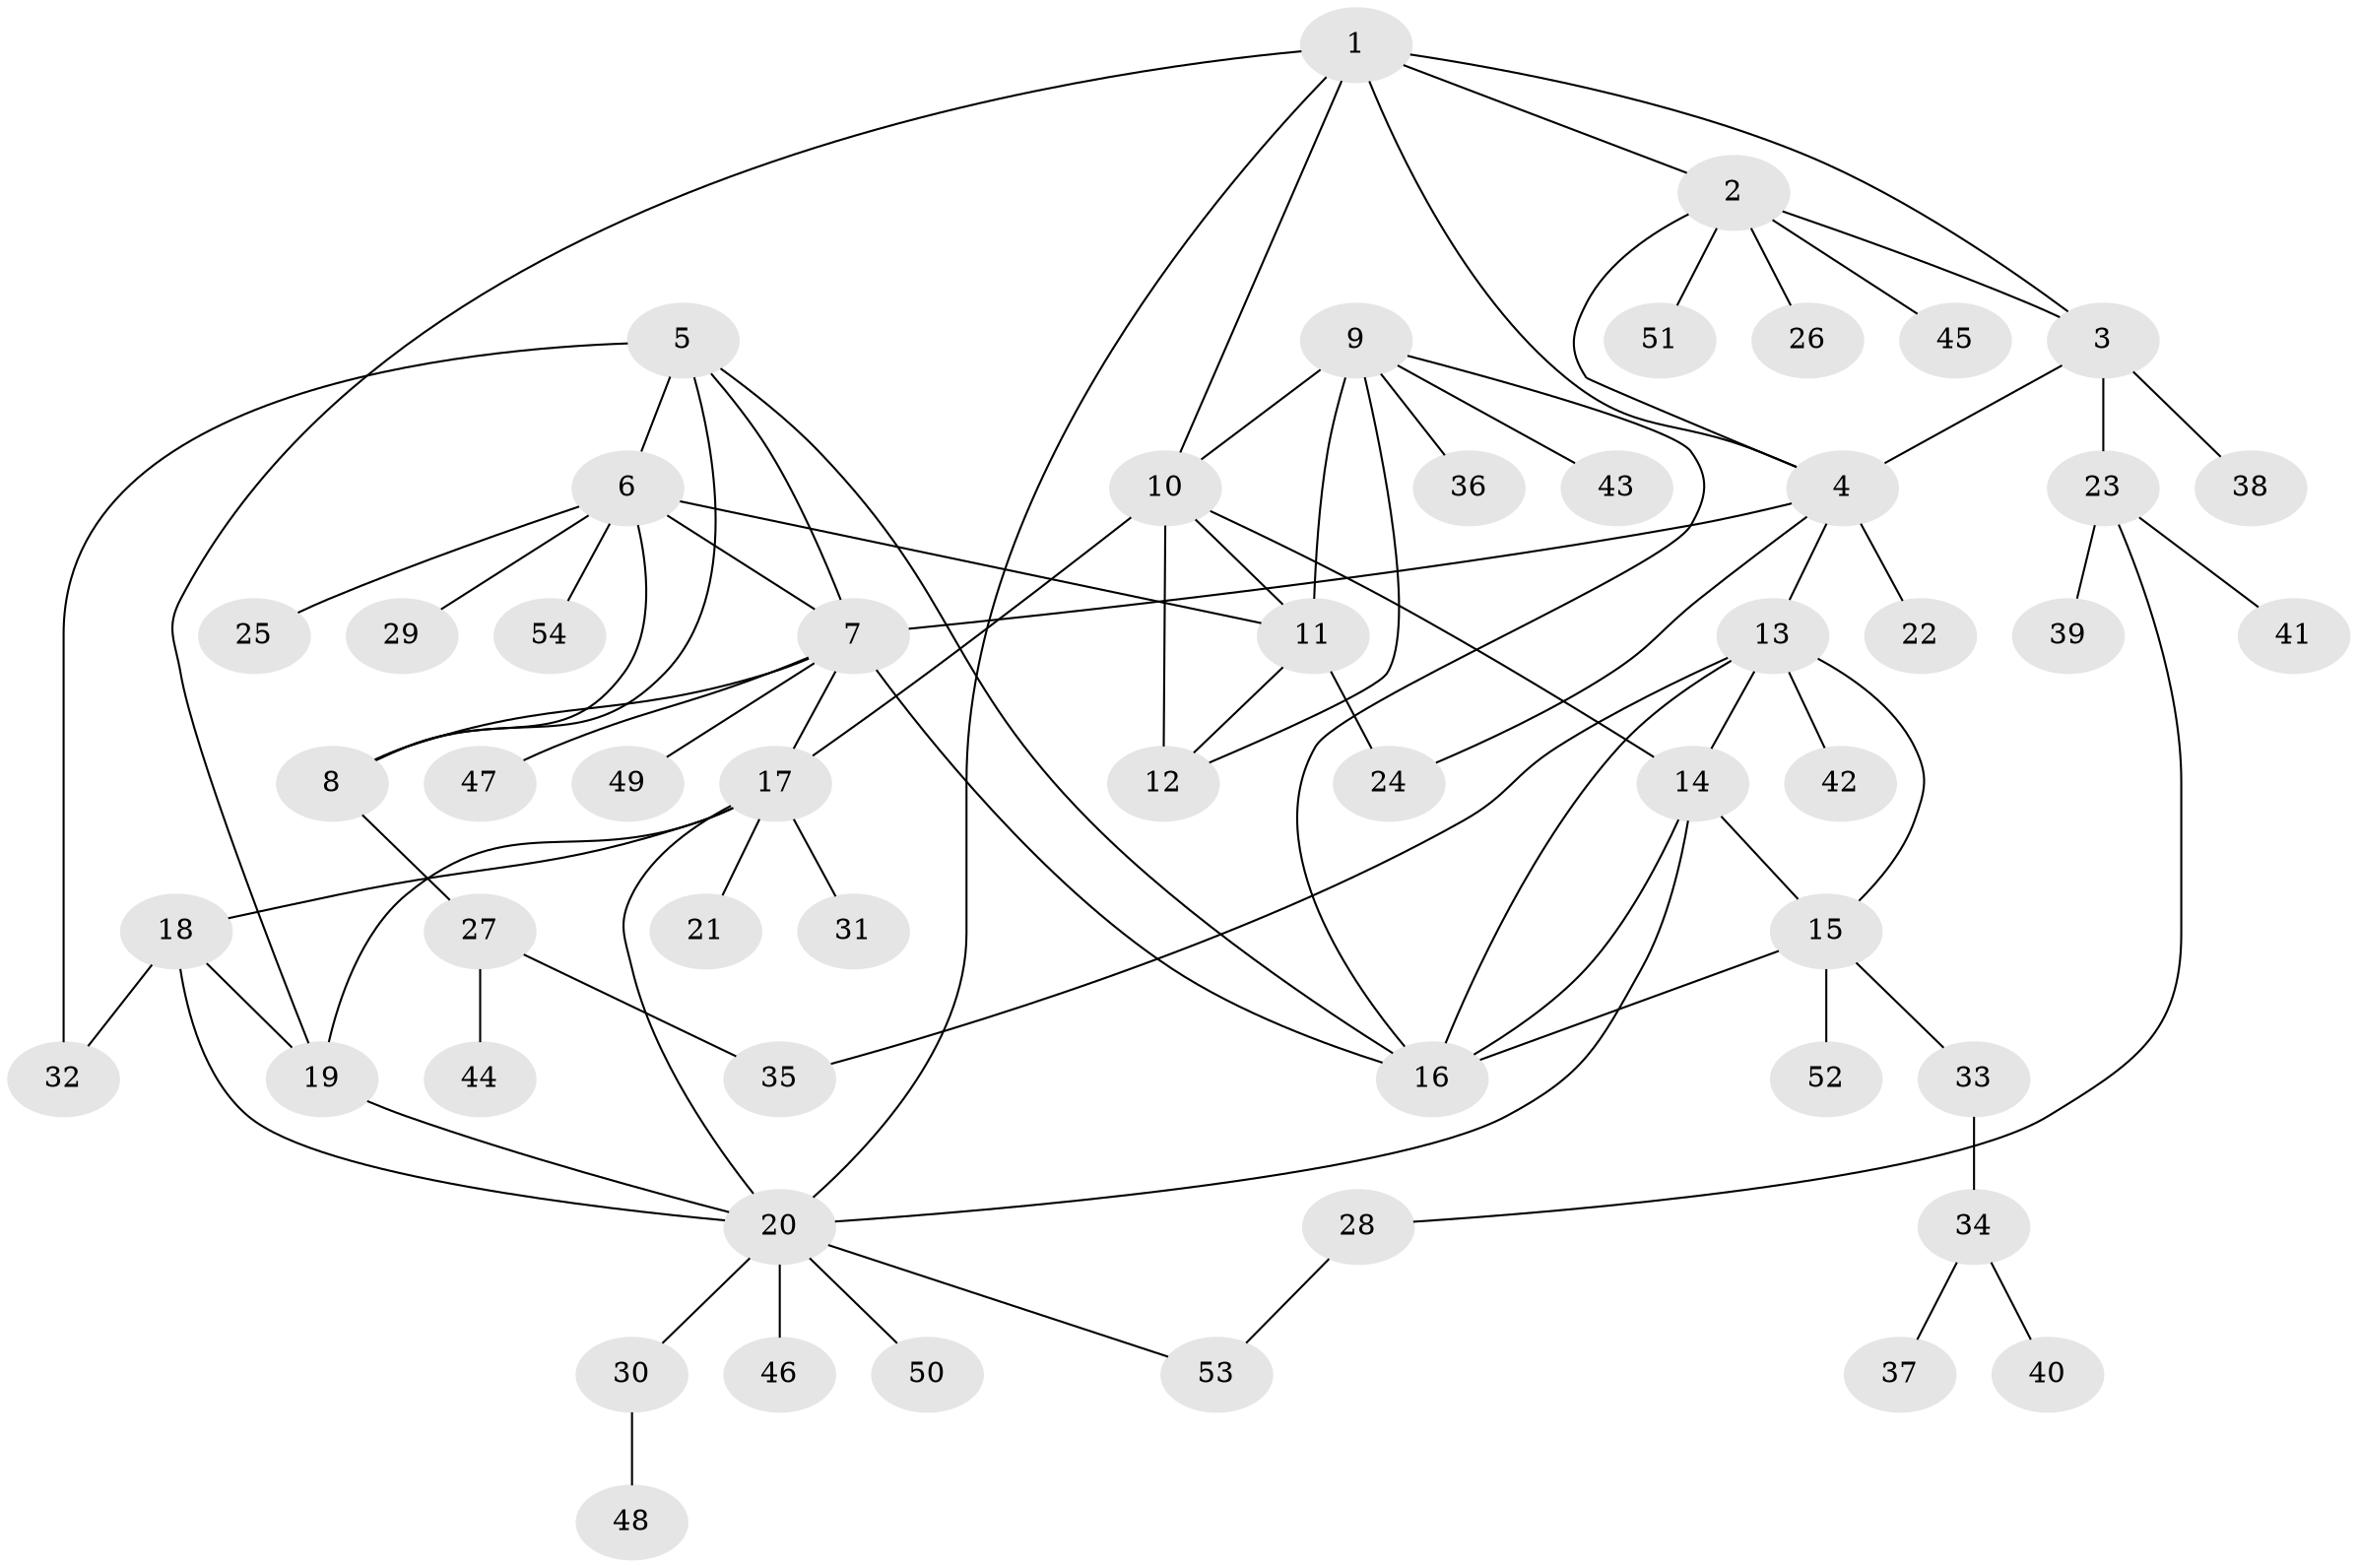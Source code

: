 // original degree distribution, {6: 0.06741573033707865, 7: 0.033707865168539325, 5: 0.056179775280898875, 8: 0.02247191011235955, 9: 0.02247191011235955, 4: 0.033707865168539325, 11: 0.011235955056179775, 10: 0.011235955056179775, 1: 0.5730337078651685, 2: 0.14606741573033707, 3: 0.02247191011235955}
// Generated by graph-tools (version 1.1) at 2025/52/03/04/25 22:52:19]
// undirected, 54 vertices, 81 edges
graph export_dot {
  node [color=gray90,style=filled];
  1;
  2;
  3;
  4;
  5;
  6;
  7;
  8;
  9;
  10;
  11;
  12;
  13;
  14;
  15;
  16;
  17;
  18;
  19;
  20;
  21;
  22;
  23;
  24;
  25;
  26;
  27;
  28;
  29;
  30;
  31;
  32;
  33;
  34;
  35;
  36;
  37;
  38;
  39;
  40;
  41;
  42;
  43;
  44;
  45;
  46;
  47;
  48;
  49;
  50;
  51;
  52;
  53;
  54;
  1 -- 2 [weight=1.0];
  1 -- 3 [weight=1.0];
  1 -- 4 [weight=1.0];
  1 -- 10 [weight=1.0];
  1 -- 19 [weight=1.0];
  1 -- 20 [weight=1.0];
  2 -- 3 [weight=1.0];
  2 -- 4 [weight=1.0];
  2 -- 26 [weight=1.0];
  2 -- 45 [weight=1.0];
  2 -- 51 [weight=1.0];
  3 -- 4 [weight=1.0];
  3 -- 23 [weight=1.0];
  3 -- 38 [weight=1.0];
  4 -- 7 [weight=1.0];
  4 -- 13 [weight=1.0];
  4 -- 22 [weight=1.0];
  4 -- 24 [weight=1.0];
  5 -- 6 [weight=1.0];
  5 -- 7 [weight=1.0];
  5 -- 8 [weight=1.0];
  5 -- 16 [weight=1.0];
  5 -- 32 [weight=2.0];
  6 -- 7 [weight=1.0];
  6 -- 8 [weight=1.0];
  6 -- 11 [weight=1.0];
  6 -- 25 [weight=1.0];
  6 -- 29 [weight=1.0];
  6 -- 54 [weight=1.0];
  7 -- 8 [weight=1.0];
  7 -- 16 [weight=1.0];
  7 -- 17 [weight=1.0];
  7 -- 47 [weight=1.0];
  7 -- 49 [weight=1.0];
  8 -- 27 [weight=1.0];
  9 -- 10 [weight=1.0];
  9 -- 11 [weight=1.0];
  9 -- 12 [weight=1.0];
  9 -- 16 [weight=1.0];
  9 -- 36 [weight=1.0];
  9 -- 43 [weight=1.0];
  10 -- 11 [weight=1.0];
  10 -- 12 [weight=1.0];
  10 -- 14 [weight=1.0];
  10 -- 17 [weight=1.0];
  11 -- 12 [weight=1.0];
  11 -- 24 [weight=4.0];
  13 -- 14 [weight=1.0];
  13 -- 15 [weight=1.0];
  13 -- 16 [weight=1.0];
  13 -- 35 [weight=1.0];
  13 -- 42 [weight=1.0];
  14 -- 15 [weight=1.0];
  14 -- 16 [weight=1.0];
  14 -- 20 [weight=1.0];
  15 -- 16 [weight=1.0];
  15 -- 33 [weight=1.0];
  15 -- 52 [weight=1.0];
  17 -- 18 [weight=1.0];
  17 -- 19 [weight=1.0];
  17 -- 20 [weight=1.0];
  17 -- 21 [weight=4.0];
  17 -- 31 [weight=1.0];
  18 -- 19 [weight=1.0];
  18 -- 20 [weight=1.0];
  18 -- 32 [weight=1.0];
  19 -- 20 [weight=1.0];
  20 -- 30 [weight=1.0];
  20 -- 46 [weight=1.0];
  20 -- 50 [weight=1.0];
  20 -- 53 [weight=1.0];
  23 -- 28 [weight=1.0];
  23 -- 39 [weight=1.0];
  23 -- 41 [weight=1.0];
  27 -- 35 [weight=1.0];
  27 -- 44 [weight=1.0];
  28 -- 53 [weight=1.0];
  30 -- 48 [weight=1.0];
  33 -- 34 [weight=1.0];
  34 -- 37 [weight=1.0];
  34 -- 40 [weight=1.0];
}
